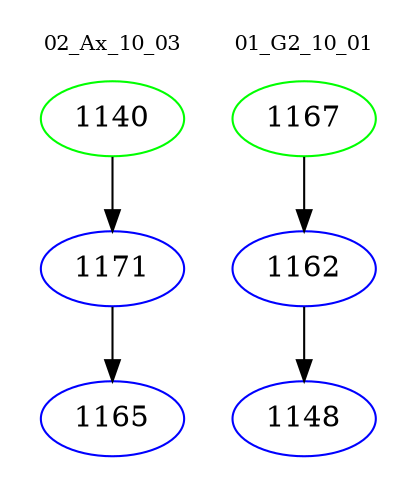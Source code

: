 digraph{
subgraph cluster_0 {
color = white
label = "02_Ax_10_03";
fontsize=10;
T0_1140 [label="1140", color="green"]
T0_1140 -> T0_1171 [color="black"]
T0_1171 [label="1171", color="blue"]
T0_1171 -> T0_1165 [color="black"]
T0_1165 [label="1165", color="blue"]
}
subgraph cluster_1 {
color = white
label = "01_G2_10_01";
fontsize=10;
T1_1167 [label="1167", color="green"]
T1_1167 -> T1_1162 [color="black"]
T1_1162 [label="1162", color="blue"]
T1_1162 -> T1_1148 [color="black"]
T1_1148 [label="1148", color="blue"]
}
}
